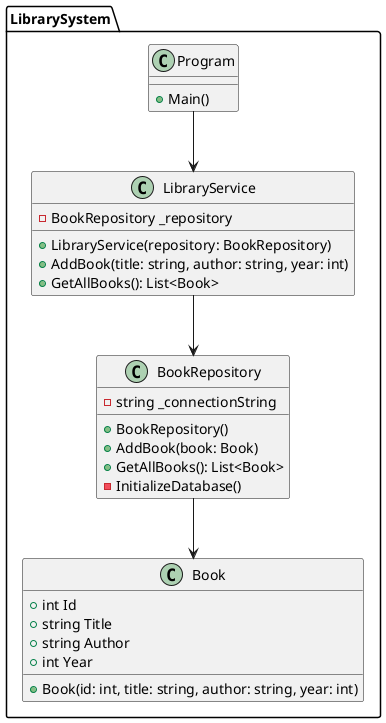 @startuml
package "LibrarySystem" {
  class Book {
    +int Id
    +string Title
    +string Author
    +int Year
    +Book(id: int, title: string, author: string, year: int)
  }

  class BookRepository {
    -string _connectionString
    +BookRepository()
    +AddBook(book: Book)
    +GetAllBooks(): List<Book>
    -InitializeDatabase()
  }

  class LibraryService {
    -BookRepository _repository
    +LibraryService(repository: BookRepository)
    +AddBook(title: string, author: string, year: int)
    +GetAllBooks(): List<Book>
  }

  class Program {
    +Main()
  }

  Program --> LibraryService
  LibraryService --> BookRepository
  BookRepository --> Book
}
@enduml
